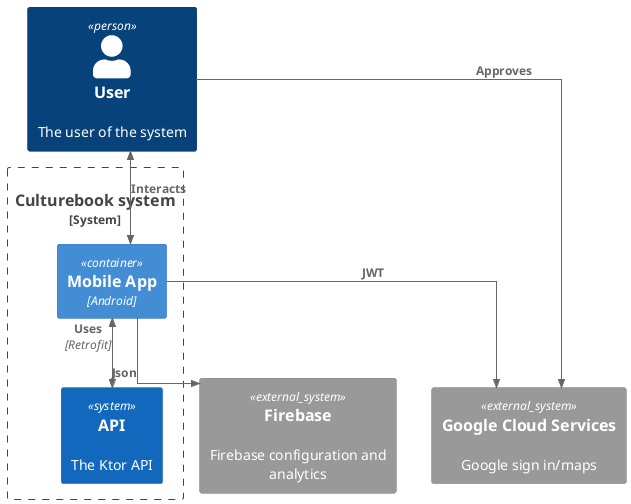 @startuml
!include <C4/C4_Container>
skinparam linetype ortho

Person(user, "User", "The user of the system")

System_Boundary(local, "Culturebook system") {
    ' Client
    Container(client, "Mobile App", "Android")

    ' Backend
    System(api, "API", "The Ktor API")
}

' External systems
System_Ext(google, "Google Cloud Services", "Google sign in/maps")
System_Ext(firebase, "Firebase", "Firebase configuration and analytics")

' Layout

Lay_U(client, user)
Lay_U(api, client)

' Api Relations
' Rel(api, rekognition, "Media")
Rel(client, google, "JWT")
Rel(client, firebase, "Json")

' Client relations
BiRel(client, api, "Uses", "Retrofit")

' User relations
BiRel(user, client, "Interacts")
Rel(user, google, "Approves")
@enduml
